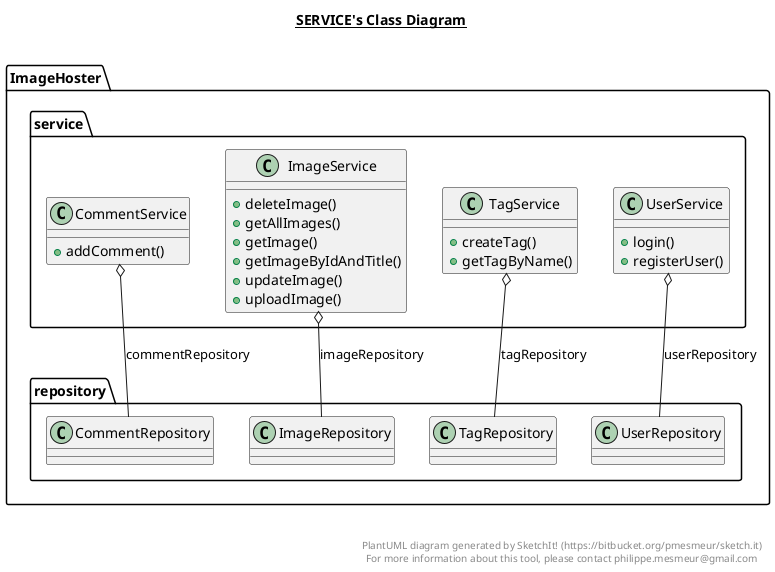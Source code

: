@startuml

title __SERVICE's Class Diagram__\n

  namespace ImageHoster {
    namespace service {
      class ImageHoster.service.CommentService {
          + addComment()
      }
    }
  }
  

  namespace ImageHoster {
    namespace service {
      class ImageHoster.service.ImageService {
          + deleteImage()
          + getAllImages()
          + getImage()
          + getImageByIdAndTitle()
          + updateImage()
          + uploadImage()
      }
    }
  }
  

  namespace ImageHoster {
    namespace service {
      class ImageHoster.service.TagService {
          + createTag()
          + getTagByName()
      }
    }
  }
  

  namespace ImageHoster {
    namespace service {
      class ImageHoster.service.UserService {
          + login()
          + registerUser()
      }
    }
  }
  

  ImageHoster.service.CommentService o-- ImageHoster.repository.CommentRepository : commentRepository
  ImageHoster.service.ImageService o-- ImageHoster.repository.ImageRepository : imageRepository
  ImageHoster.service.TagService o-- ImageHoster.repository.TagRepository : tagRepository
  ImageHoster.service.UserService o-- ImageHoster.repository.UserRepository : userRepository


right footer


PlantUML diagram generated by SketchIt! (https://bitbucket.org/pmesmeur/sketch.it)
For more information about this tool, please contact philippe.mesmeur@gmail.com
endfooter

@enduml
